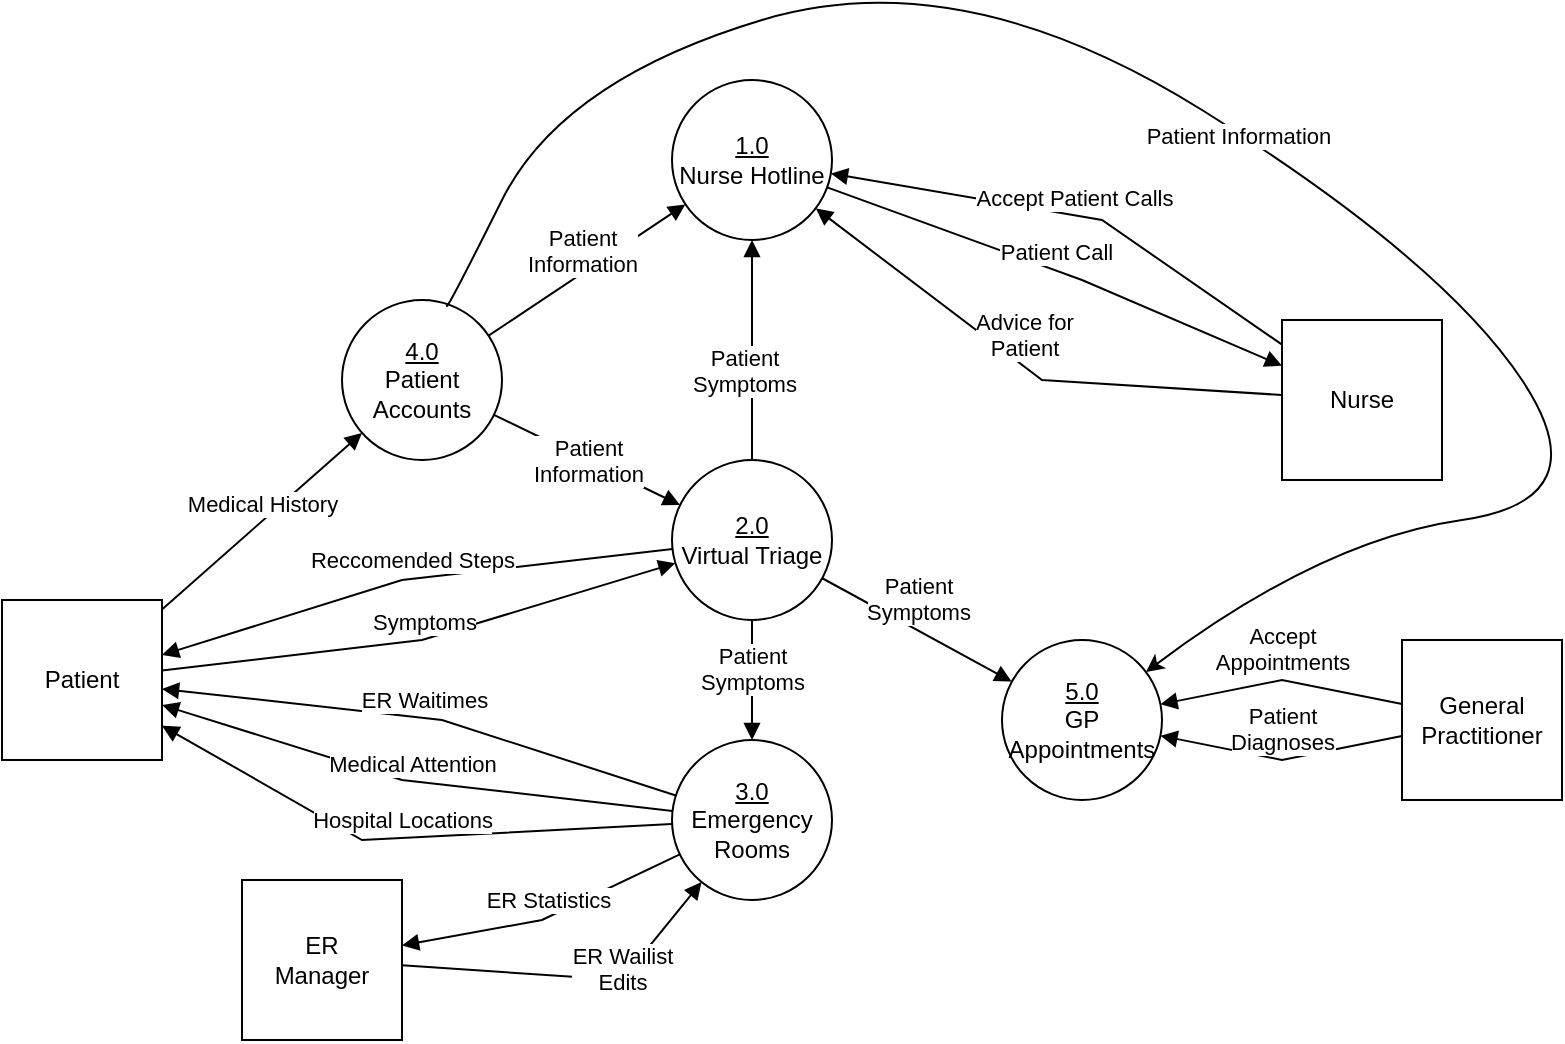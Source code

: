 <mxfile version="24.8.3">
  <diagram name="Page-1" id="TvflJKf0kD2NScJ3OZ6a">
    <mxGraphModel dx="893" dy="934" grid="1" gridSize="10" guides="1" tooltips="1" connect="1" arrows="1" fold="1" page="1" pageScale="1" pageWidth="850" pageHeight="1100" math="0" shadow="0">
      <root>
        <mxCell id="0" />
        <mxCell id="1" parent="0" />
        <mxCell id="CbKAAR9xL1HYXpp5iDJo-1" value="&lt;u&gt;1.0&lt;/u&gt;&lt;div&gt;Nurse Hotline&lt;/div&gt;" style="ellipse;whiteSpace=wrap;html=1;aspect=fixed;" parent="1" vertex="1">
          <mxGeometry x="365" y="130" width="80" height="80" as="geometry" />
        </mxCell>
        <mxCell id="CbKAAR9xL1HYXpp5iDJo-2" value="&lt;u&gt;2.0&lt;/u&gt;&lt;div&gt;Virtual Triage&lt;/div&gt;" style="ellipse;whiteSpace=wrap;html=1;aspect=fixed;" parent="1" vertex="1">
          <mxGeometry x="365" y="320" width="80" height="80" as="geometry" />
        </mxCell>
        <mxCell id="CbKAAR9xL1HYXpp5iDJo-3" value="&lt;u&gt;3.0&lt;/u&gt;&lt;div&gt;Emergency Rooms&lt;/div&gt;" style="ellipse;whiteSpace=wrap;html=1;aspect=fixed;" parent="1" vertex="1">
          <mxGeometry x="365" y="460" width="80" height="80" as="geometry" />
        </mxCell>
        <mxCell id="CbKAAR9xL1HYXpp5iDJo-4" value="&lt;u&gt;4.0&lt;/u&gt;&lt;div&gt;Patient Accounts&lt;/div&gt;" style="ellipse;whiteSpace=wrap;html=1;aspect=fixed;" parent="1" vertex="1">
          <mxGeometry x="200" y="240" width="80" height="80" as="geometry" />
        </mxCell>
        <mxCell id="CbKAAR9xL1HYXpp5iDJo-5" value="Patient" style="whiteSpace=wrap;html=1;aspect=fixed;" parent="1" vertex="1">
          <mxGeometry x="30" y="390" width="80" height="80" as="geometry" />
        </mxCell>
        <mxCell id="CbKAAR9xL1HYXpp5iDJo-6" value="Symptoms" style="html=1;verticalAlign=bottom;endArrow=block;curved=0;rounded=0;" parent="1" source="CbKAAR9xL1HYXpp5iDJo-5" target="CbKAAR9xL1HYXpp5iDJo-2" edge="1">
          <mxGeometry width="80" relative="1" as="geometry">
            <mxPoint x="160" y="380" as="sourcePoint" />
            <mxPoint x="240" y="380" as="targetPoint" />
            <Array as="points">
              <mxPoint x="240" y="410" />
            </Array>
          </mxGeometry>
        </mxCell>
        <mxCell id="CbKAAR9xL1HYXpp5iDJo-7" value="Nurse" style="whiteSpace=wrap;html=1;aspect=fixed;" parent="1" vertex="1">
          <mxGeometry x="670" y="250" width="80" height="80" as="geometry" />
        </mxCell>
        <mxCell id="CbKAAR9xL1HYXpp5iDJo-8" value="Patient Call" style="html=1;verticalAlign=bottom;endArrow=block;curved=0;rounded=0;" parent="1" source="CbKAAR9xL1HYXpp5iDJo-1" target="CbKAAR9xL1HYXpp5iDJo-7" edge="1">
          <mxGeometry width="80" relative="1" as="geometry">
            <mxPoint x="480" y="280" as="sourcePoint" />
            <mxPoint x="560" y="280" as="targetPoint" />
            <Array as="points">
              <mxPoint x="570" y="230" />
            </Array>
          </mxGeometry>
        </mxCell>
        <mxCell id="CbKAAR9xL1HYXpp5iDJo-9" value="ER&lt;div&gt;Ma&lt;span style=&quot;background-color: initial;&quot;&gt;nager&lt;/span&gt;&lt;/div&gt;" style="whiteSpace=wrap;html=1;aspect=fixed;" parent="1" vertex="1">
          <mxGeometry x="150" y="530" width="80" height="80" as="geometry" />
        </mxCell>
        <mxCell id="CbKAAR9xL1HYXpp5iDJo-10" value="ER Statistics" style="html=1;verticalAlign=bottom;endArrow=block;curved=0;rounded=0;" parent="1" source="CbKAAR9xL1HYXpp5iDJo-3" target="CbKAAR9xL1HYXpp5iDJo-9" edge="1">
          <mxGeometry width="80" relative="1" as="geometry">
            <mxPoint x="510" y="520" as="sourcePoint" />
            <mxPoint x="590" y="520" as="targetPoint" />
            <Array as="points">
              <mxPoint x="300" y="550" />
            </Array>
          </mxGeometry>
        </mxCell>
        <mxCell id="CbKAAR9xL1HYXpp5iDJo-11" value="ER Wailist&lt;div&gt;Edits&lt;/div&gt;" style="html=1;verticalAlign=bottom;endArrow=block;curved=0;rounded=0;" parent="1" source="CbKAAR9xL1HYXpp5iDJo-9" target="CbKAAR9xL1HYXpp5iDJo-3" edge="1">
          <mxGeometry x="0.272" y="-10" width="80" relative="1" as="geometry">
            <mxPoint x="520" y="460" as="sourcePoint" />
            <mxPoint x="600" y="460" as="targetPoint" />
            <Array as="points">
              <mxPoint x="340" y="580" />
            </Array>
            <mxPoint x="-8" y="4" as="offset" />
          </mxGeometry>
        </mxCell>
        <mxCell id="CbKAAR9xL1HYXpp5iDJo-12" value="ER Waitimes" style="html=1;verticalAlign=bottom;endArrow=block;curved=0;rounded=0;" parent="1" source="CbKAAR9xL1HYXpp5iDJo-3" target="CbKAAR9xL1HYXpp5iDJo-5" edge="1">
          <mxGeometry width="80" relative="1" as="geometry">
            <mxPoint x="250" y="490" as="sourcePoint" />
            <mxPoint x="330" y="490" as="targetPoint" />
            <Array as="points">
              <mxPoint x="250" y="450" />
            </Array>
          </mxGeometry>
        </mxCell>
        <mxCell id="CbKAAR9xL1HYXpp5iDJo-13" value="Reccomended Steps" style="html=1;verticalAlign=bottom;endArrow=block;curved=0;rounded=0;" parent="1" source="CbKAAR9xL1HYXpp5iDJo-2" target="CbKAAR9xL1HYXpp5iDJo-5" edge="1">
          <mxGeometry width="80" relative="1" as="geometry">
            <mxPoint x="240" y="330" as="sourcePoint" />
            <mxPoint x="320" y="330" as="targetPoint" />
            <Array as="points">
              <mxPoint x="230" y="380" />
            </Array>
          </mxGeometry>
        </mxCell>
        <mxCell id="CbKAAR9xL1HYXpp5iDJo-14" value="Advice for&lt;div&gt;Patient&lt;/div&gt;" style="html=1;verticalAlign=bottom;endArrow=block;curved=0;rounded=0;" parent="1" source="CbKAAR9xL1HYXpp5iDJo-7" target="CbKAAR9xL1HYXpp5iDJo-1" edge="1">
          <mxGeometry width="80" relative="1" as="geometry">
            <mxPoint x="580" y="240" as="sourcePoint" />
            <mxPoint x="660" y="240" as="targetPoint" />
            <Array as="points">
              <mxPoint x="550" y="280" />
            </Array>
          </mxGeometry>
        </mxCell>
        <mxCell id="CbKAAR9xL1HYXpp5iDJo-15" value="General Practitioner" style="whiteSpace=wrap;html=1;aspect=fixed;" parent="1" vertex="1">
          <mxGeometry x="730" y="410" width="80" height="80" as="geometry" />
        </mxCell>
        <mxCell id="CbKAAR9xL1HYXpp5iDJo-16" value="Medical Attention" style="html=1;verticalAlign=bottom;endArrow=block;curved=0;rounded=0;" parent="1" source="CbKAAR9xL1HYXpp5iDJo-3" target="CbKAAR9xL1HYXpp5iDJo-5" edge="1">
          <mxGeometry width="80" relative="1" as="geometry">
            <mxPoint x="190" y="500" as="sourcePoint" />
            <mxPoint x="270" y="500" as="targetPoint" />
            <Array as="points">
              <mxPoint x="230" y="480" />
            </Array>
          </mxGeometry>
        </mxCell>
        <mxCell id="CbKAAR9xL1HYXpp5iDJo-17" value="Patient&lt;div&gt;Symptoms&lt;/div&gt;" style="html=1;verticalAlign=bottom;endArrow=block;curved=0;rounded=0;" parent="1" source="CbKAAR9xL1HYXpp5iDJo-2" target="CbKAAR9xL1HYXpp5iDJo-1" edge="1">
          <mxGeometry x="-0.468" y="4" width="80" relative="1" as="geometry">
            <mxPoint x="290" y="300" as="sourcePoint" />
            <mxPoint x="370" y="300" as="targetPoint" />
            <Array as="points" />
            <mxPoint as="offset" />
          </mxGeometry>
        </mxCell>
        <mxCell id="CbKAAR9xL1HYXpp5iDJo-18" value="Patient&lt;div&gt;Symptoms&lt;/div&gt;" style="html=1;verticalAlign=bottom;endArrow=block;curved=0;rounded=0;" parent="1" source="CbKAAR9xL1HYXpp5iDJo-2" target="CbKAAR9xL1HYXpp5iDJo-3" edge="1">
          <mxGeometry x="0.333" width="80" relative="1" as="geometry">
            <mxPoint x="340" y="420" as="sourcePoint" />
            <mxPoint x="420" y="420" as="targetPoint" />
            <mxPoint as="offset" />
          </mxGeometry>
        </mxCell>
        <mxCell id="CbKAAR9xL1HYXpp5iDJo-19" value="Hospital Locations" style="html=1;verticalAlign=bottom;endArrow=block;curved=0;rounded=0;" parent="1" source="CbKAAR9xL1HYXpp5iDJo-3" target="CbKAAR9xL1HYXpp5iDJo-5" edge="1">
          <mxGeometry width="80" relative="1" as="geometry">
            <mxPoint x="150" y="530" as="sourcePoint" />
            <mxPoint x="230" y="530" as="targetPoint" />
            <Array as="points">
              <mxPoint x="210" y="510" />
            </Array>
          </mxGeometry>
        </mxCell>
        <mxCell id="CbKAAR9xL1HYXpp5iDJo-20" value="Medical History" style="html=1;verticalAlign=bottom;endArrow=block;curved=0;rounded=0;" parent="1" source="CbKAAR9xL1HYXpp5iDJo-5" target="CbKAAR9xL1HYXpp5iDJo-4" edge="1">
          <mxGeometry width="80" relative="1" as="geometry">
            <mxPoint x="150" y="550" as="sourcePoint" />
            <mxPoint x="230" y="550" as="targetPoint" />
            <Array as="points" />
          </mxGeometry>
        </mxCell>
        <mxCell id="CbKAAR9xL1HYXpp5iDJo-21" value="Patient&lt;div&gt;Information&lt;/div&gt;" style="html=1;verticalAlign=bottom;endArrow=block;curved=0;rounded=0;" parent="1" source="CbKAAR9xL1HYXpp5iDJo-4" target="CbKAAR9xL1HYXpp5iDJo-2" edge="1">
          <mxGeometry x="0.129" y="-14" width="80" relative="1" as="geometry">
            <mxPoint x="100" y="270" as="sourcePoint" />
            <mxPoint x="180" y="270" as="targetPoint" />
            <mxPoint as="offset" />
          </mxGeometry>
        </mxCell>
        <mxCell id="CbKAAR9xL1HYXpp5iDJo-22" value="Patient&lt;div&gt;Information&lt;/div&gt;" style="html=1;verticalAlign=bottom;endArrow=block;curved=0;rounded=0;" parent="1" source="CbKAAR9xL1HYXpp5iDJo-4" target="CbKAAR9xL1HYXpp5iDJo-1" edge="1">
          <mxGeometry x="-0.083" y="-4" width="80" relative="1" as="geometry">
            <mxPoint x="240" y="190" as="sourcePoint" />
            <mxPoint x="320" y="190" as="targetPoint" />
            <mxPoint as="offset" />
          </mxGeometry>
        </mxCell>
        <mxCell id="CbKAAR9xL1HYXpp5iDJo-23" value="&lt;u&gt;5.0&lt;/u&gt;&lt;div&gt;GP Appointments&lt;/div&gt;" style="ellipse;whiteSpace=wrap;html=1;aspect=fixed;" parent="1" vertex="1">
          <mxGeometry x="530" y="410" width="80" height="80" as="geometry" />
        </mxCell>
        <mxCell id="CbKAAR9xL1HYXpp5iDJo-24" value="Patient&lt;div&gt;Symptoms&lt;/div&gt;" style="html=1;verticalAlign=bottom;endArrow=block;curved=0;rounded=0;" parent="1" source="CbKAAR9xL1HYXpp5iDJo-2" target="CbKAAR9xL1HYXpp5iDJo-23" edge="1">
          <mxGeometry width="80" relative="1" as="geometry">
            <mxPoint x="470" y="370" as="sourcePoint" />
            <mxPoint x="550" y="370" as="targetPoint" />
          </mxGeometry>
        </mxCell>
        <mxCell id="CbKAAR9xL1HYXpp5iDJo-26" value="Accept&lt;div&gt;Appointments&lt;/div&gt;" style="html=1;verticalAlign=bottom;endArrow=block;curved=0;rounded=0;" parent="1" source="CbKAAR9xL1HYXpp5iDJo-15" target="CbKAAR9xL1HYXpp5iDJo-23" edge="1">
          <mxGeometry width="80" relative="1" as="geometry">
            <mxPoint x="580" y="370" as="sourcePoint" />
            <mxPoint x="660" y="370" as="targetPoint" />
            <Array as="points">
              <mxPoint x="670" y="430" />
            </Array>
          </mxGeometry>
        </mxCell>
        <mxCell id="CbKAAR9xL1HYXpp5iDJo-28" value="Patient&lt;div&gt;Diagnoses&lt;/div&gt;" style="html=1;verticalAlign=bottom;endArrow=block;curved=0;rounded=0;" parent="1" source="CbKAAR9xL1HYXpp5iDJo-15" target="CbKAAR9xL1HYXpp5iDJo-23" edge="1">
          <mxGeometry width="80" relative="1" as="geometry">
            <mxPoint x="600" y="520" as="sourcePoint" />
            <mxPoint x="680" y="520" as="targetPoint" />
            <Array as="points">
              <mxPoint x="670" y="470" />
            </Array>
          </mxGeometry>
        </mxCell>
        <mxCell id="8cT-QOZYqseCEWzWWKv6-2" value="" style="curved=1;endArrow=classic;html=1;rounded=0;" parent="1" source="CbKAAR9xL1HYXpp5iDJo-4" target="CbKAAR9xL1HYXpp5iDJo-23" edge="1">
          <mxGeometry width="50" height="50" relative="1" as="geometry">
            <mxPoint x="200" y="250" as="sourcePoint" />
            <mxPoint x="250" y="200" as="targetPoint" />
            <Array as="points">
              <mxPoint x="250" y="250" />
              <mxPoint x="310" y="130" />
              <mxPoint x="510" y="70" />
              <mxPoint x="750" y="220" />
              <mxPoint x="830" y="340" />
              <mxPoint x="690" y="360" />
            </Array>
          </mxGeometry>
        </mxCell>
        <mxCell id="8cT-QOZYqseCEWzWWKv6-3" value="Patient Information" style="edgeLabel;html=1;align=center;verticalAlign=middle;resizable=0;points=[];" parent="8cT-QOZYqseCEWzWWKv6-2" vertex="1" connectable="0">
          <mxGeometry x="0.0" y="-1" relative="1" as="geometry">
            <mxPoint as="offset" />
          </mxGeometry>
        </mxCell>
        <mxCell id="8cT-QOZYqseCEWzWWKv6-4" value="Accept Patient Calls" style="html=1;verticalAlign=bottom;endArrow=block;curved=0;rounded=0;" parent="1" source="CbKAAR9xL1HYXpp5iDJo-7" target="CbKAAR9xL1HYXpp5iDJo-1" edge="1">
          <mxGeometry width="80" relative="1" as="geometry">
            <mxPoint x="510" y="170" as="sourcePoint" />
            <mxPoint x="590" y="170" as="targetPoint" />
            <Array as="points">
              <mxPoint x="580" y="200" />
            </Array>
          </mxGeometry>
        </mxCell>
      </root>
    </mxGraphModel>
  </diagram>
</mxfile>

